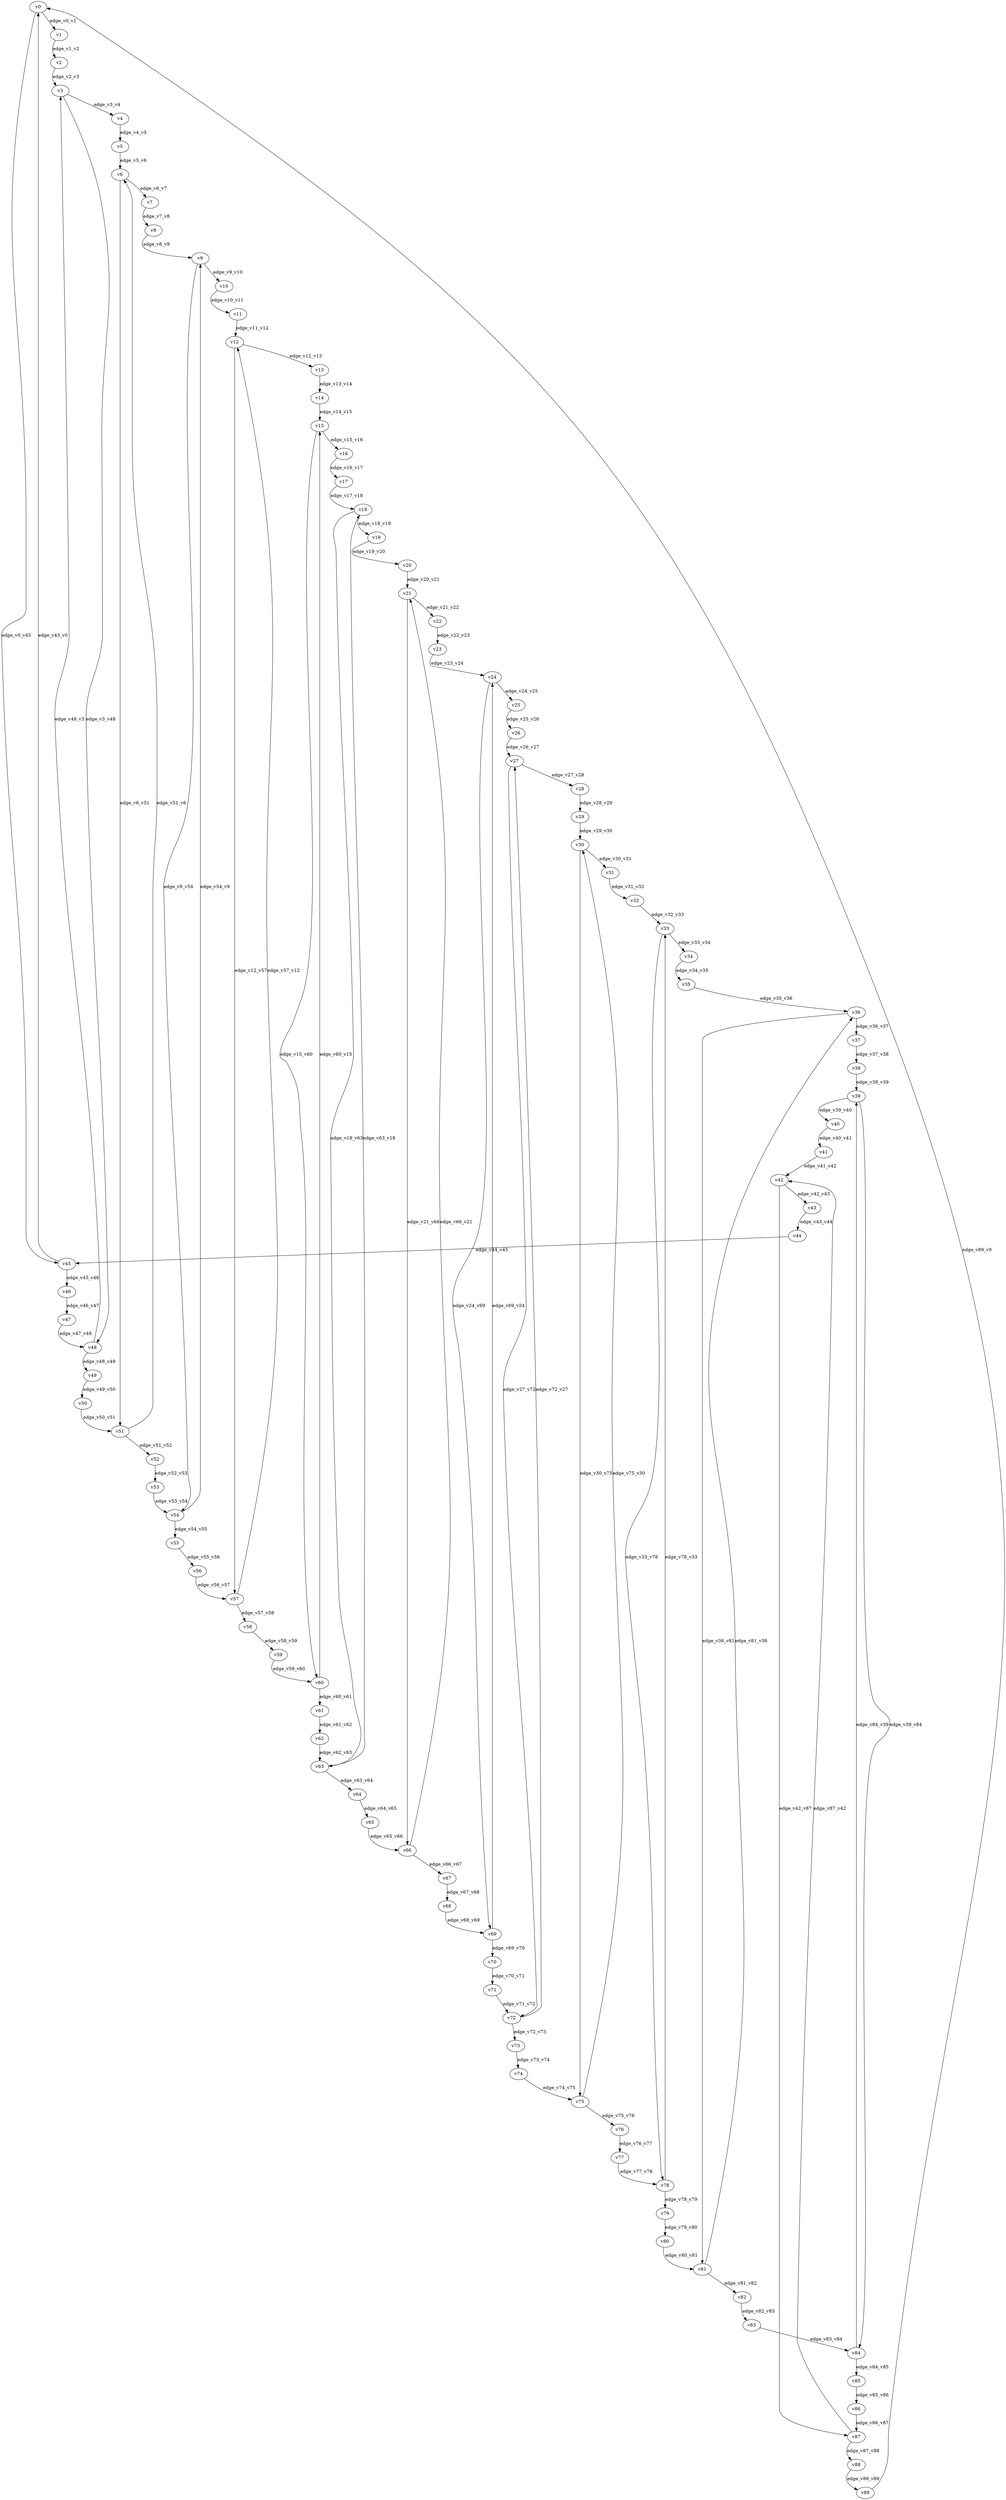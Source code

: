 digraph test128 {
    // Discounted game test case
    // Vertex properties: name [player=X]
    // Edge properties: [weight=Y, discount=Z]

    v0 [name="v0", player=0];
    v1 [name="v1", player=1];
    v2 [name="v2", player=0];
    v3 [name="v3", player=0];
    v4 [name="v4", player=1];
    v5 [name="v5", player=0];
    v6 [name="v6", player=0];
    v7 [name="v7", player=1];
    v8 [name="v8", player=0];
    v9 [name="v9", player=0];
    v10 [name="v10", player=1];
    v11 [name="v11", player=0];
    v12 [name="v12", player=0];
    v13 [name="v13", player=1];
    v14 [name="v14", player=0];
    v15 [name="v15", player=0];
    v16 [name="v16", player=1];
    v17 [name="v17", player=0];
    v18 [name="v18", player=0];
    v19 [name="v19", player=1];
    v20 [name="v20", player=0];
    v21 [name="v21", player=0];
    v22 [name="v22", player=1];
    v23 [name="v23", player=0];
    v24 [name="v24", player=0];
    v25 [name="v25", player=1];
    v26 [name="v26", player=0];
    v27 [name="v27", player=0];
    v28 [name="v28", player=1];
    v29 [name="v29", player=0];
    v30 [name="v30", player=0];
    v31 [name="v31", player=1];
    v32 [name="v32", player=0];
    v33 [name="v33", player=0];
    v34 [name="v34", player=1];
    v35 [name="v35", player=0];
    v36 [name="v36", player=0];
    v37 [name="v37", player=1];
    v38 [name="v38", player=0];
    v39 [name="v39", player=0];
    v40 [name="v40", player=1];
    v41 [name="v41", player=0];
    v42 [name="v42", player=0];
    v43 [name="v43", player=1];
    v44 [name="v44", player=0];
    v45 [name="v45", player=0];
    v46 [name="v46", player=1];
    v47 [name="v47", player=0];
    v48 [name="v48", player=0];
    v49 [name="v49", player=1];
    v50 [name="v50", player=0];
    v51 [name="v51", player=0];
    v52 [name="v52", player=1];
    v53 [name="v53", player=0];
    v54 [name="v54", player=0];
    v55 [name="v55", player=1];
    v56 [name="v56", player=0];
    v57 [name="v57", player=0];
    v58 [name="v58", player=1];
    v59 [name="v59", player=0];
    v60 [name="v60", player=0];
    v61 [name="v61", player=1];
    v62 [name="v62", player=0];
    v63 [name="v63", player=0];
    v64 [name="v64", player=1];
    v65 [name="v65", player=0];
    v66 [name="v66", player=0];
    v67 [name="v67", player=1];
    v68 [name="v68", player=0];
    v69 [name="v69", player=0];
    v70 [name="v70", player=1];
    v71 [name="v71", player=0];
    v72 [name="v72", player=0];
    v73 [name="v73", player=1];
    v74 [name="v74", player=0];
    v75 [name="v75", player=0];
    v76 [name="v76", player=1];
    v77 [name="v77", player=0];
    v78 [name="v78", player=0];
    v79 [name="v79", player=1];
    v80 [name="v80", player=0];
    v81 [name="v81", player=0];
    v82 [name="v82", player=1];
    v83 [name="v83", player=0];
    v84 [name="v84", player=0];
    v85 [name="v85", player=1];
    v86 [name="v86", player=0];
    v87 [name="v87", player=0];
    v88 [name="v88", player=1];
    v89 [name="v89", player=0];

    v0 -> v1 [label="edge_v0_v1", weight=-7.00, discount=0.087];
    v0 -> v45 [label="edge_v0_v45", weight=-7.80, discount=0.087];
    v1 -> v2 [label="edge_v1_v2", weight=-4.50, discount=0.087];
    v2 -> v3 [label="edge_v2_v3", weight=-2.00, discount=0.087];
    v3 -> v4 [label="edge_v3_v4", weight=0.50, discount=0.087];
    v3 -> v48 [label="edge_v3_v48", weight=-3.16, discount=0.087];
    v4 -> v5 [label="edge_v4_v5", weight=3.00, discount=0.087];
    v5 -> v6 [label="edge_v5_v6", weight=5.50, discount=0.087];
    v6 -> v7 [label="edge_v6_v7", weight=8.00, discount=0.087];
    v6 -> v51 [label="edge_v6_v51", weight=11.78, discount=0.087];
    v7 -> v8 [label="edge_v7_v8", weight=-9.50, discount=0.087];
    v8 -> v9 [label="edge_v8_v9", weight=-7.00, discount=0.087];
    v9 -> v10 [label="edge_v9_v10", weight=-4.50, discount=0.087];
    v9 -> v54 [label="edge_v9_v54", weight=-1.53, discount=0.087];
    v10 -> v11 [label="edge_v10_v11", weight=-2.00, discount=0.087];
    v11 -> v12 [label="edge_v11_v12", weight=0.50, discount=0.087];
    v12 -> v13 [label="edge_v12_v13", weight=3.00, discount=0.087];
    v12 -> v57 [label="edge_v12_v57", weight=5.62, discount=0.087];
    v13 -> v14 [label="edge_v13_v14", weight=5.50, discount=0.087];
    v14 -> v15 [label="edge_v14_v15", weight=8.00, discount=0.087];
    v15 -> v16 [label="edge_v15_v16", weight=-9.50, discount=0.087];
    v15 -> v60 [label="edge_v15_v60", weight=-12.55, discount=0.087];
    v16 -> v17 [label="edge_v16_v17", weight=-7.00, discount=0.087];
    v17 -> v18 [label="edge_v17_v18", weight=-4.50, discount=0.087];
    v18 -> v19 [label="edge_v18_v19", weight=-2.00, discount=0.087];
    v18 -> v63 [label="edge_v18_v63", weight=-4.48, discount=0.087];
    v19 -> v20 [label="edge_v19_v20", weight=0.50, discount=0.087];
    v20 -> v21 [label="edge_v20_v21", weight=3.00, discount=0.087];
    v21 -> v22 [label="edge_v21_v22", weight=5.50, discount=0.087];
    v21 -> v66 [label="edge_v21_v66", weight=8.98, discount=0.087];
    v22 -> v23 [label="edge_v22_v23", weight=8.00, discount=0.087];
    v23 -> v24 [label="edge_v23_v24", weight=-9.50, discount=0.087];
    v24 -> v25 [label="edge_v24_v25", weight=-7.00, discount=0.087];
    v24 -> v69 [label="edge_v24_v69", weight=-5.09, discount=0.087];
    v25 -> v26 [label="edge_v25_v26", weight=-4.50, discount=0.087];
    v26 -> v27 [label="edge_v26_v27", weight=-2.00, discount=0.087];
    v27 -> v28 [label="edge_v27_v28", weight=0.50, discount=0.087];
    v27 -> v72 [label="edge_v27_v72", weight=-2.89, discount=0.087];
    v28 -> v29 [label="edge_v28_v29", weight=3.00, discount=0.087];
    v29 -> v30 [label="edge_v29_v30", weight=5.50, discount=0.087];
    v30 -> v31 [label="edge_v30_v31", weight=8.00, discount=0.087];
    v30 -> v75 [label="edge_v30_v75", weight=11.60, discount=0.087];
    v31 -> v32 [label="edge_v31_v32", weight=-9.50, discount=0.087];
    v32 -> v33 [label="edge_v32_v33", weight=-7.00, discount=0.087];
    v33 -> v34 [label="edge_v33_v34", weight=-4.50, discount=0.087];
    v33 -> v78 [label="edge_v33_v78", weight=-7.53, discount=0.087];
    v34 -> v35 [label="edge_v34_v35", weight=-2.00, discount=0.087];
    v35 -> v36 [label="edge_v35_v36", weight=0.50, discount=0.087];
    v36 -> v37 [label="edge_v36_v37", weight=3.00, discount=0.087];
    v36 -> v81 [label="edge_v36_v81", weight=2.18, discount=0.087];
    v37 -> v38 [label="edge_v37_v38", weight=5.50, discount=0.087];
    v38 -> v39 [label="edge_v38_v39", weight=8.00, discount=0.087];
    v39 -> v40 [label="edge_v39_v40", weight=-9.50, discount=0.087];
    v39 -> v84 [label="edge_v39_v84", weight=-10.87, discount=0.087];
    v40 -> v41 [label="edge_v40_v41", weight=-7.00, discount=0.087];
    v41 -> v42 [label="edge_v41_v42", weight=-4.50, discount=0.087];
    v42 -> v43 [label="edge_v42_v43", weight=-2.00, discount=0.087];
    v42 -> v87 [label="edge_v42_v87", weight=1.96, discount=0.087];
    v43 -> v44 [label="edge_v43_v44", weight=0.50, discount=0.087];
    v44 -> v45 [label="edge_v44_v45", weight=3.00, discount=0.087];
    v45 -> v46 [label="edge_v45_v46", weight=5.50, discount=0.087];
    v45 -> v0 [label="edge_v45_v0", weight=2.53, discount=0.087];
    v46 -> v47 [label="edge_v46_v47", weight=8.00, discount=0.087];
    v47 -> v48 [label="edge_v47_v48", weight=-9.50, discount=0.087];
    v48 -> v49 [label="edge_v48_v49", weight=-7.00, discount=0.087];
    v48 -> v3 [label="edge_v48_v3", weight=-9.95, discount=0.087];
    v49 -> v50 [label="edge_v49_v50", weight=-4.50, discount=0.087];
    v50 -> v51 [label="edge_v50_v51", weight=-2.00, discount=0.087];
    v51 -> v52 [label="edge_v51_v52", weight=0.50, discount=0.087];
    v51 -> v6 [label="edge_v51_v6", weight=1.62, discount=0.087];
    v52 -> v53 [label="edge_v52_v53", weight=3.00, discount=0.087];
    v53 -> v54 [label="edge_v53_v54", weight=5.50, discount=0.087];
    v54 -> v55 [label="edge_v54_v55", weight=8.00, discount=0.087];
    v54 -> v9 [label="edge_v54_v9", weight=5.94, discount=0.087];
    v55 -> v56 [label="edge_v55_v56", weight=-9.50, discount=0.087];
    v56 -> v57 [label="edge_v56_v57", weight=-7.00, discount=0.087];
    v57 -> v58 [label="edge_v57_v58", weight=-4.50, discount=0.087];
    v57 -> v12 [label="edge_v57_v12", weight=-6.40, discount=0.087];
    v58 -> v59 [label="edge_v58_v59", weight=-2.00, discount=0.087];
    v59 -> v60 [label="edge_v59_v60", weight=0.50, discount=0.087];
    v60 -> v61 [label="edge_v60_v61", weight=3.00, discount=0.087];
    v60 -> v15 [label="edge_v60_v15", weight=4.22, discount=0.087];
    v61 -> v62 [label="edge_v61_v62", weight=5.50, discount=0.087];
    v62 -> v63 [label="edge_v62_v63", weight=8.00, discount=0.087];
    v63 -> v64 [label="edge_v63_v64", weight=-9.50, discount=0.087];
    v63 -> v18 [label="edge_v63_v18", weight=-10.49, discount=0.087];
    v64 -> v65 [label="edge_v64_v65", weight=-7.00, discount=0.087];
    v65 -> v66 [label="edge_v65_v66", weight=-4.50, discount=0.087];
    v66 -> v67 [label="edge_v66_v67", weight=-2.00, discount=0.087];
    v66 -> v21 [label="edge_v66_v21", weight=-2.86, discount=0.087];
    v67 -> v68 [label="edge_v67_v68", weight=0.50, discount=0.087];
    v68 -> v69 [label="edge_v68_v69", weight=3.00, discount=0.087];
    v69 -> v70 [label="edge_v69_v70", weight=5.50, discount=0.087];
    v69 -> v24 [label="edge_v69_v24", weight=8.51, discount=0.087];
    v70 -> v71 [label="edge_v70_v71", weight=8.00, discount=0.087];
    v71 -> v72 [label="edge_v71_v72", weight=-9.50, discount=0.087];
    v72 -> v73 [label="edge_v72_v73", weight=-7.00, discount=0.087];
    v72 -> v27 [label="edge_v72_v27", weight=-6.24, discount=0.087];
    v73 -> v74 [label="edge_v73_v74", weight=-4.50, discount=0.087];
    v74 -> v75 [label="edge_v74_v75", weight=-2.00, discount=0.087];
    v75 -> v76 [label="edge_v75_v76", weight=0.50, discount=0.087];
    v75 -> v30 [label="edge_v75_v30", weight=-1.84, discount=0.087];
    v76 -> v77 [label="edge_v76_v77", weight=3.00, discount=0.087];
    v77 -> v78 [label="edge_v77_v78", weight=5.50, discount=0.087];
    v78 -> v79 [label="edge_v78_v79", weight=8.00, discount=0.087];
    v78 -> v33 [label="edge_v78_v33", weight=10.10, discount=0.087];
    v79 -> v80 [label="edge_v79_v80", weight=-9.50, discount=0.087];
    v80 -> v81 [label="edge_v80_v81", weight=-7.00, discount=0.087];
    v81 -> v82 [label="edge_v81_v82", weight=-4.50, discount=0.087];
    v81 -> v36 [label="edge_v81_v36", weight=-5.80, discount=0.087];
    v82 -> v83 [label="edge_v82_v83", weight=-2.00, discount=0.087];
    v83 -> v84 [label="edge_v83_v84", weight=0.50, discount=0.087];
    v84 -> v85 [label="edge_v84_v85", weight=3.00, discount=0.087];
    v84 -> v39 [label="edge_v84_v39", weight=4.59, discount=0.087];
    v85 -> v86 [label="edge_v85_v86", weight=5.50, discount=0.087];
    v86 -> v87 [label="edge_v86_v87", weight=8.00, discount=0.087];
    v87 -> v88 [label="edge_v87_v88", weight=-9.50, discount=0.087];
    v87 -> v42 [label="edge_v87_v42", weight=-9.39, discount=0.087];
    v88 -> v89 [label="edge_v88_v89", weight=-7.00, discount=0.087];
    v89 -> v0 [label="edge_v89_v0", weight=-4.50, discount=0.087];
}
